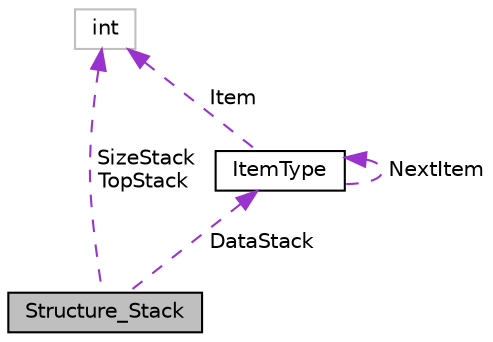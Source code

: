 digraph "Structure_Stack"
{
 // INTERACTIVE_SVG=YES
  edge [fontname="Helvetica",fontsize="10",labelfontname="Helvetica",labelfontsize="10"];
  node [fontname="Helvetica",fontsize="10",shape=record];
  Node4 [label="Structure_Stack",height=0.2,width=0.4,color="black", fillcolor="grey75", style="filled", fontcolor="black"];
  Node5 -> Node4 [dir="back",color="darkorchid3",fontsize="10",style="dashed",label=" SizeStack\nTopStack" ,fontname="Helvetica"];
  Node5 [label="int",height=0.2,width=0.4,color="grey75", fillcolor="white", style="filled"];
  Node6 -> Node4 [dir="back",color="darkorchid3",fontsize="10",style="dashed",label=" DataStack" ,fontname="Helvetica"];
  Node6 [label="ItemType",height=0.2,width=0.4,color="black", fillcolor="white", style="filled",URL="$d5/d3e/_nlinhas_8h.html#dc/d6c/struct_item_type"];
  Node6 -> Node6 [dir="back",color="darkorchid3",fontsize="10",style="dashed",label=" NextItem" ,fontname="Helvetica"];
  Node5 -> Node6 [dir="back",color="darkorchid3",fontsize="10",style="dashed",label=" Item" ,fontname="Helvetica"];
}
